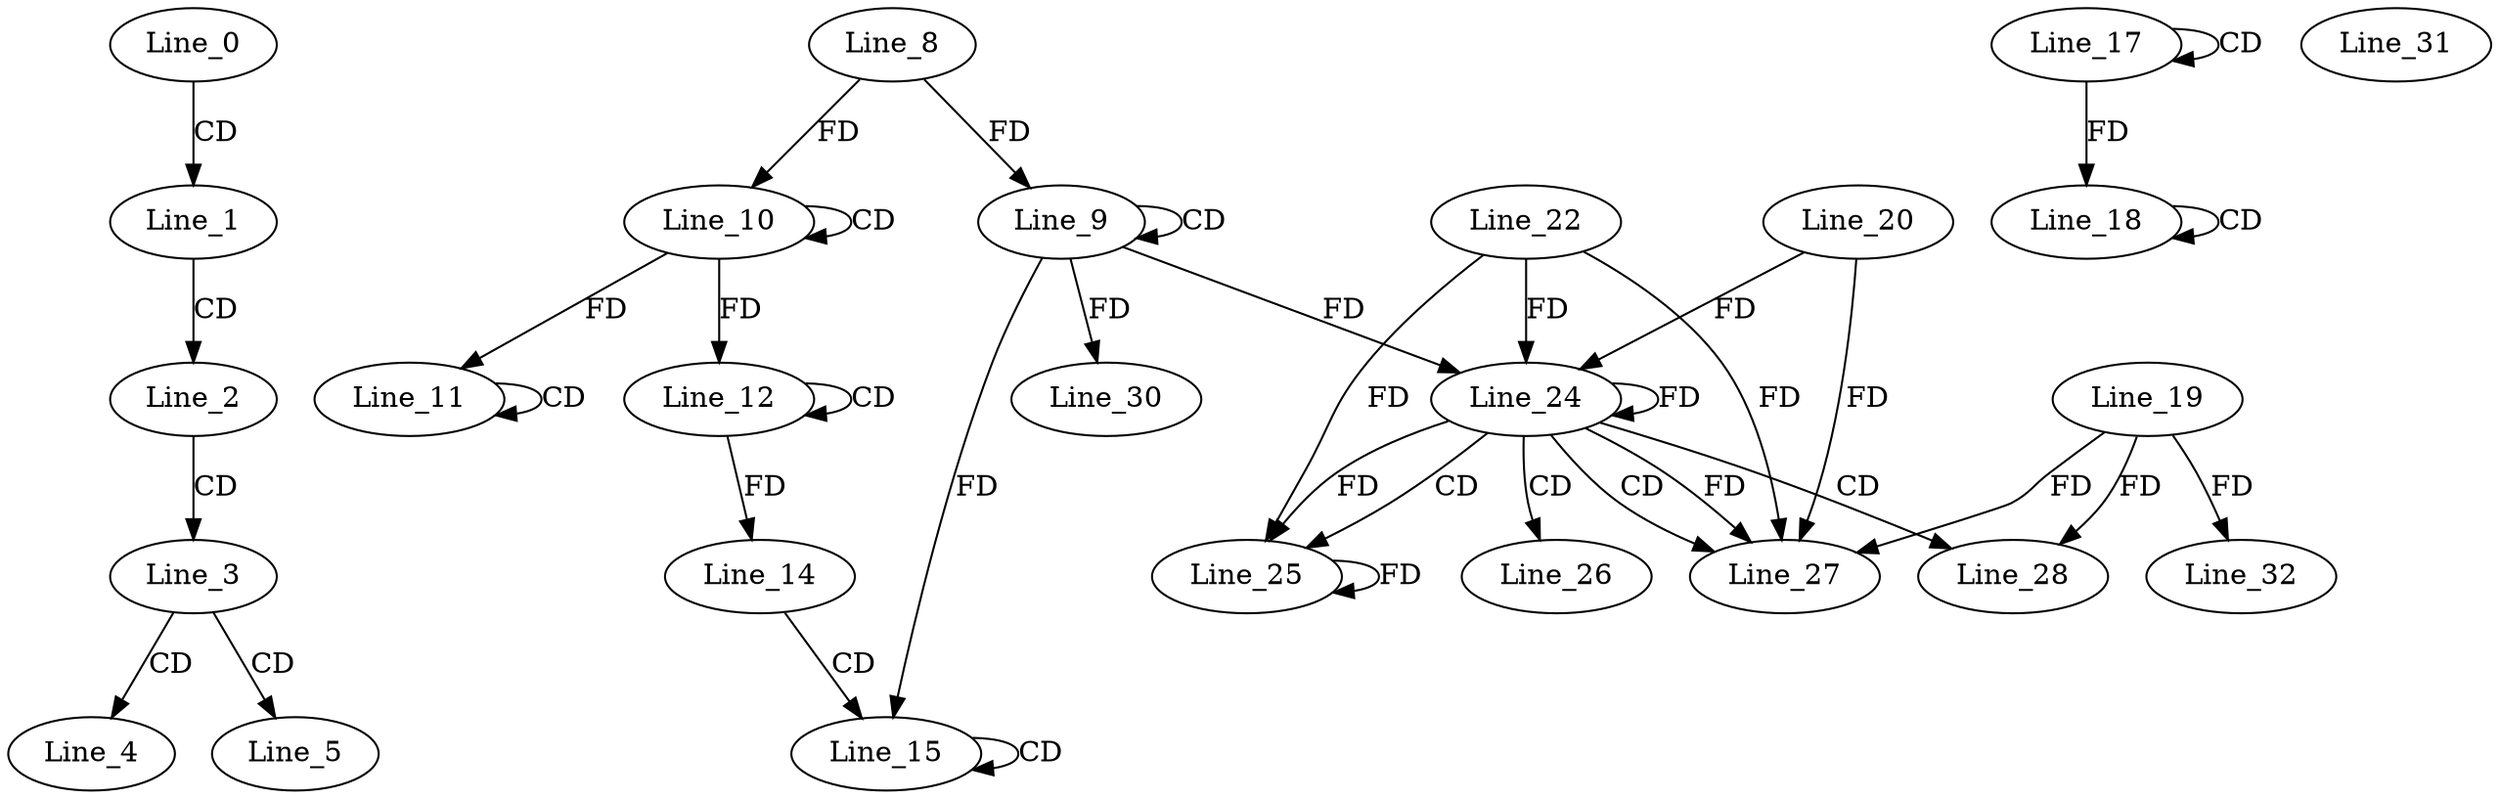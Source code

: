 digraph G {
  Line_0;
  Line_1;
  Line_2;
  Line_3;
  Line_4;
  Line_5;
  Line_9;
  Line_9;
  Line_8;
  Line_10;
  Line_10;
  Line_11;
  Line_11;
  Line_12;
  Line_12;
  Line_14;
  Line_14;
  Line_15;
  Line_15;
  Line_15;
  Line_17;
  Line_17;
  Line_18;
  Line_18;
  Line_24;
  Line_22;
  Line_24;
  Line_20;
  Line_24;
  Line_25;
  Line_26;
  Line_27;
  Line_19;
  Line_28;
  Line_30;
  Line_31;
  Line_32;
  Line_0 -> Line_1 [ label="CD" ];
  Line_1 -> Line_2 [ label="CD" ];
  Line_2 -> Line_3 [ label="CD" ];
  Line_3 -> Line_4 [ label="CD" ];
  Line_3 -> Line_5 [ label="CD" ];
  Line_9 -> Line_9 [ label="CD" ];
  Line_8 -> Line_9 [ label="FD" ];
  Line_10 -> Line_10 [ label="CD" ];
  Line_8 -> Line_10 [ label="FD" ];
  Line_11 -> Line_11 [ label="CD" ];
  Line_10 -> Line_11 [ label="FD" ];
  Line_12 -> Line_12 [ label="CD" ];
  Line_10 -> Line_12 [ label="FD" ];
  Line_12 -> Line_14 [ label="FD" ];
  Line_14 -> Line_15 [ label="CD" ];
  Line_15 -> Line_15 [ label="CD" ];
  Line_9 -> Line_15 [ label="FD" ];
  Line_17 -> Line_17 [ label="CD" ];
  Line_18 -> Line_18 [ label="CD" ];
  Line_17 -> Line_18 [ label="FD" ];
  Line_24 -> Line_24 [ label="FD" ];
  Line_22 -> Line_24 [ label="FD" ];
  Line_9 -> Line_24 [ label="FD" ];
  Line_20 -> Line_24 [ label="FD" ];
  Line_24 -> Line_25 [ label="CD" ];
  Line_25 -> Line_25 [ label="FD" ];
  Line_22 -> Line_25 [ label="FD" ];
  Line_24 -> Line_25 [ label="FD" ];
  Line_24 -> Line_26 [ label="CD" ];
  Line_24 -> Line_27 [ label="CD" ];
  Line_19 -> Line_27 [ label="FD" ];
  Line_20 -> Line_27 [ label="FD" ];
  Line_24 -> Line_27 [ label="FD" ];
  Line_22 -> Line_27 [ label="FD" ];
  Line_24 -> Line_28 [ label="CD" ];
  Line_19 -> Line_28 [ label="FD" ];
  Line_9 -> Line_30 [ label="FD" ];
  Line_19 -> Line_32 [ label="FD" ];
}
